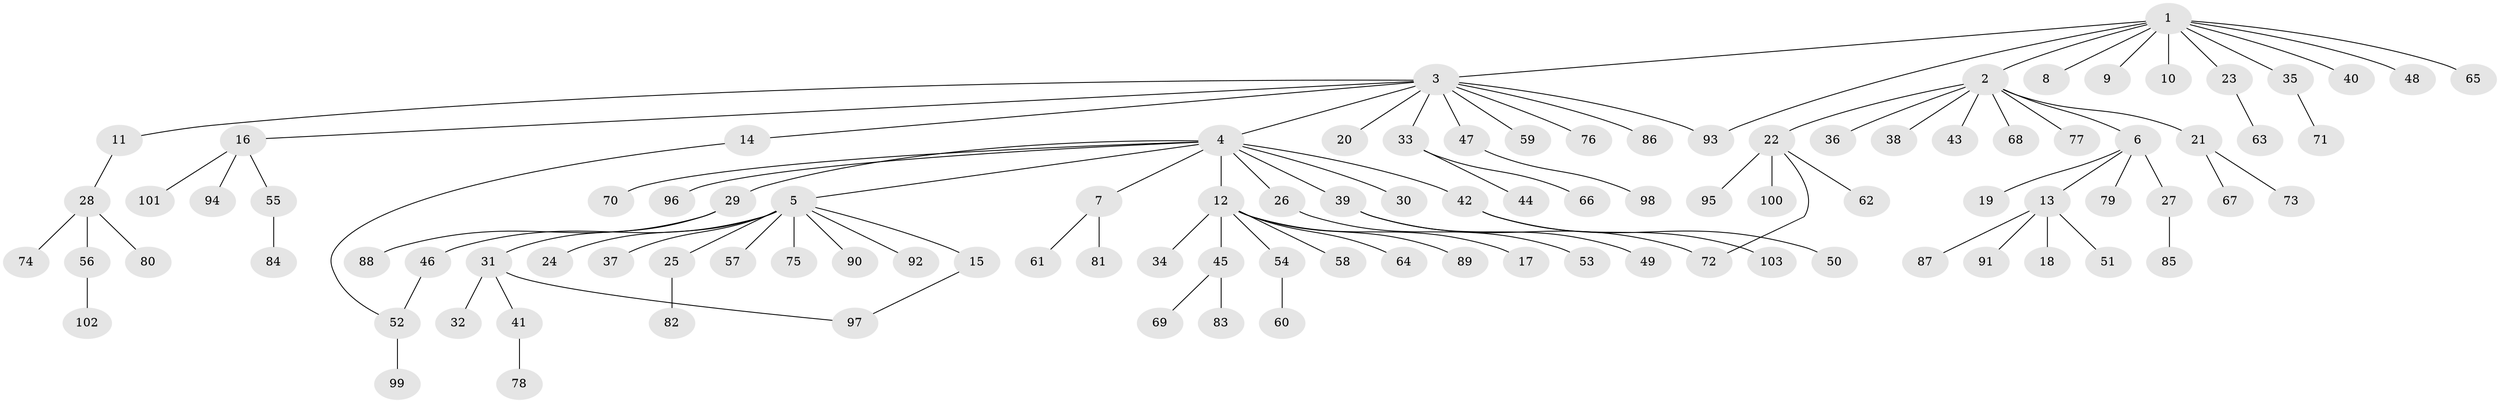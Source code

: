// Generated by graph-tools (version 1.1) at 2025/14/03/09/25 04:14:43]
// undirected, 103 vertices, 106 edges
graph export_dot {
graph [start="1"]
  node [color=gray90,style=filled];
  1;
  2;
  3;
  4;
  5;
  6;
  7;
  8;
  9;
  10;
  11;
  12;
  13;
  14;
  15;
  16;
  17;
  18;
  19;
  20;
  21;
  22;
  23;
  24;
  25;
  26;
  27;
  28;
  29;
  30;
  31;
  32;
  33;
  34;
  35;
  36;
  37;
  38;
  39;
  40;
  41;
  42;
  43;
  44;
  45;
  46;
  47;
  48;
  49;
  50;
  51;
  52;
  53;
  54;
  55;
  56;
  57;
  58;
  59;
  60;
  61;
  62;
  63;
  64;
  65;
  66;
  67;
  68;
  69;
  70;
  71;
  72;
  73;
  74;
  75;
  76;
  77;
  78;
  79;
  80;
  81;
  82;
  83;
  84;
  85;
  86;
  87;
  88;
  89;
  90;
  91;
  92;
  93;
  94;
  95;
  96;
  97;
  98;
  99;
  100;
  101;
  102;
  103;
  1 -- 2;
  1 -- 3;
  1 -- 8;
  1 -- 9;
  1 -- 10;
  1 -- 23;
  1 -- 35;
  1 -- 40;
  1 -- 48;
  1 -- 65;
  1 -- 93;
  2 -- 6;
  2 -- 21;
  2 -- 22;
  2 -- 36;
  2 -- 38;
  2 -- 43;
  2 -- 68;
  2 -- 77;
  3 -- 4;
  3 -- 11;
  3 -- 14;
  3 -- 16;
  3 -- 20;
  3 -- 33;
  3 -- 47;
  3 -- 59;
  3 -- 76;
  3 -- 86;
  3 -- 93;
  4 -- 5;
  4 -- 7;
  4 -- 12;
  4 -- 26;
  4 -- 29;
  4 -- 30;
  4 -- 39;
  4 -- 42;
  4 -- 70;
  4 -- 96;
  5 -- 15;
  5 -- 24;
  5 -- 25;
  5 -- 37;
  5 -- 46;
  5 -- 57;
  5 -- 75;
  5 -- 90;
  5 -- 92;
  6 -- 13;
  6 -- 19;
  6 -- 27;
  6 -- 79;
  7 -- 61;
  7 -- 81;
  11 -- 28;
  12 -- 17;
  12 -- 34;
  12 -- 45;
  12 -- 54;
  12 -- 58;
  12 -- 64;
  12 -- 89;
  13 -- 18;
  13 -- 51;
  13 -- 87;
  13 -- 91;
  14 -- 52;
  15 -- 97;
  16 -- 55;
  16 -- 94;
  16 -- 101;
  21 -- 67;
  21 -- 73;
  22 -- 62;
  22 -- 72;
  22 -- 95;
  22 -- 100;
  23 -- 63;
  25 -- 82;
  26 -- 53;
  27 -- 85;
  28 -- 56;
  28 -- 74;
  28 -- 80;
  29 -- 31;
  29 -- 88;
  31 -- 32;
  31 -- 41;
  31 -- 97;
  33 -- 44;
  33 -- 66;
  35 -- 71;
  39 -- 49;
  39 -- 72;
  41 -- 78;
  42 -- 50;
  42 -- 103;
  45 -- 69;
  45 -- 83;
  46 -- 52;
  47 -- 98;
  52 -- 99;
  54 -- 60;
  55 -- 84;
  56 -- 102;
}
